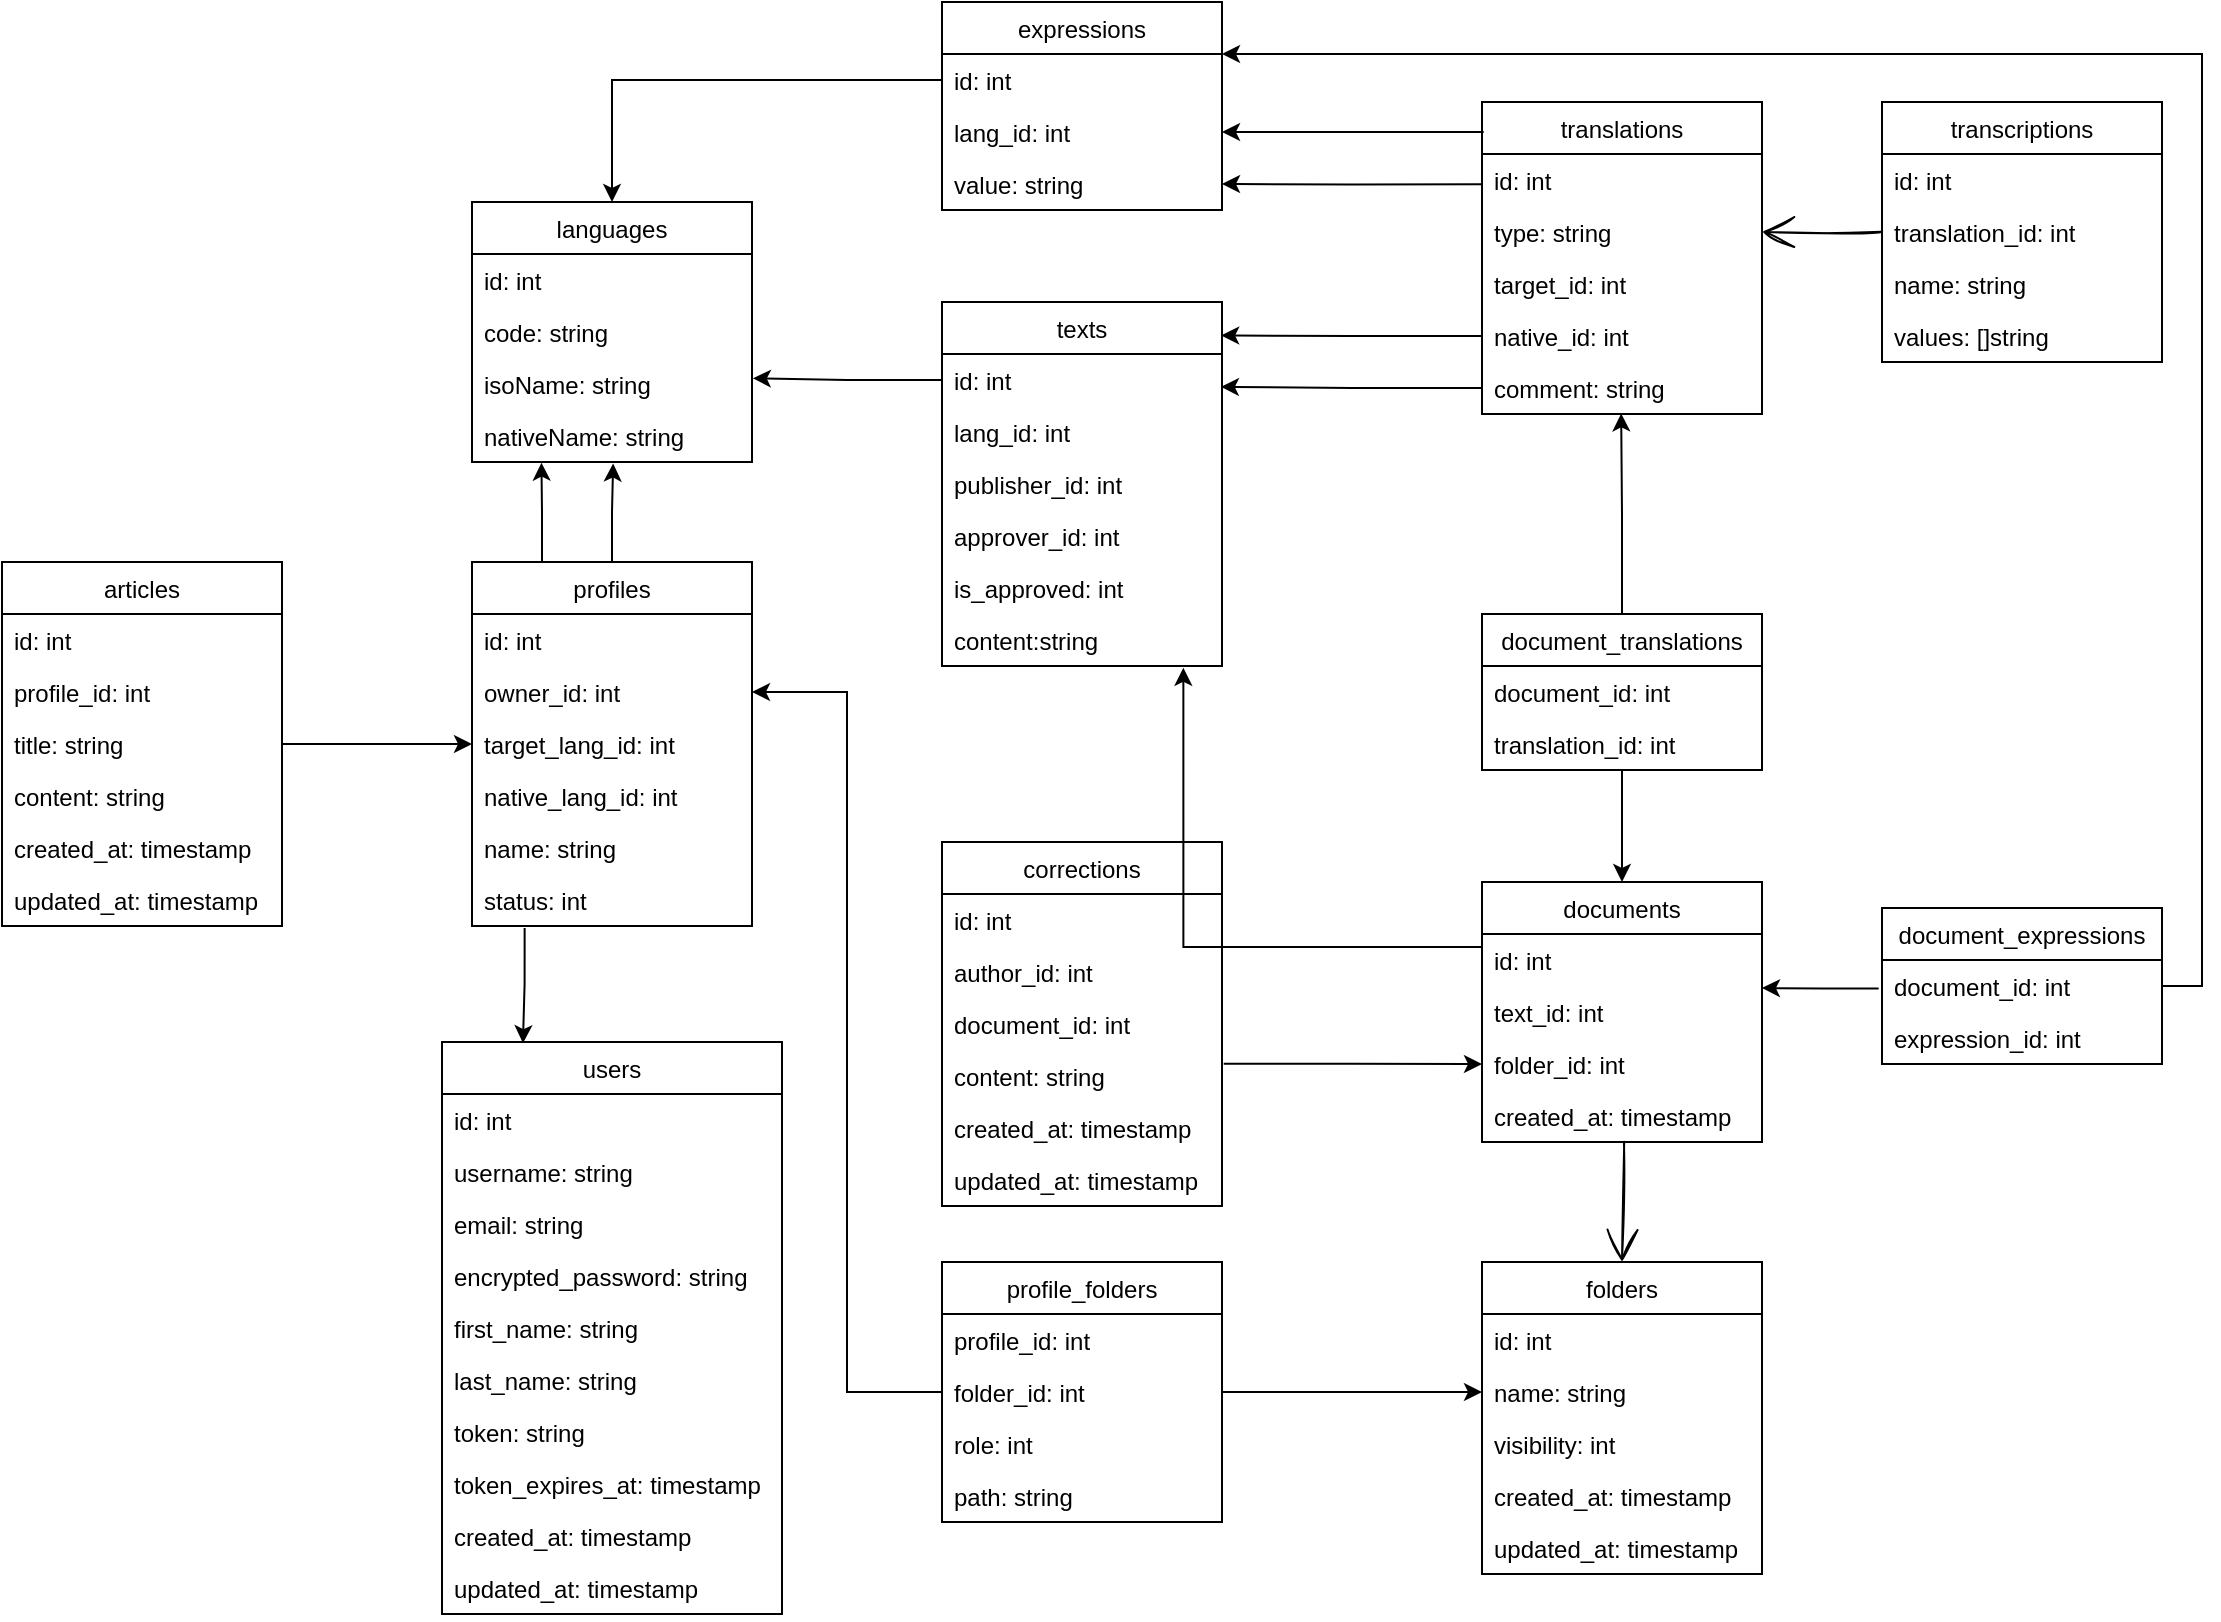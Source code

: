<mxfile version="15.9.6" type="device"><diagram id="mvAOxtE8sacCm3_iKqzY" name="Page-1"><mxGraphModel dx="1901" dy="1501" grid="1" gridSize="10" guides="1" tooltips="1" connect="1" arrows="1" fold="1" page="1" pageScale="1" pageWidth="1169" pageHeight="827" math="0" shadow="0"><root><mxCell id="0"/><mxCell id="1" parent="0"/><mxCell id="fi8LwhViWtIA0PauF1Eq-83" value="users" style="swimlane;fontStyle=0;childLayout=stackLayout;horizontal=1;startSize=26;fillColor=none;horizontalStack=0;resizeParent=1;resizeParentMax=0;resizeLast=0;collapsible=1;marginBottom=0;" parent="1" vertex="1"><mxGeometry x="40" y="450" width="170" height="286" as="geometry"/></mxCell><mxCell id="fi8LwhViWtIA0PauF1Eq-84" value="id: int" style="text;strokeColor=none;fillColor=none;align=left;verticalAlign=top;spacingLeft=4;spacingRight=4;overflow=hidden;rotatable=0;points=[[0,0.5],[1,0.5]];portConstraint=eastwest;" parent="fi8LwhViWtIA0PauF1Eq-83" vertex="1"><mxGeometry y="26" width="170" height="26" as="geometry"/></mxCell><mxCell id="fi8LwhViWtIA0PauF1Eq-85" value="username: string" style="text;strokeColor=none;fillColor=none;align=left;verticalAlign=top;spacingLeft=4;spacingRight=4;overflow=hidden;rotatable=0;points=[[0,0.5],[1,0.5]];portConstraint=eastwest;" parent="fi8LwhViWtIA0PauF1Eq-83" vertex="1"><mxGeometry y="52" width="170" height="26" as="geometry"/></mxCell><mxCell id="fi8LwhViWtIA0PauF1Eq-86" value="email: string" style="text;strokeColor=none;fillColor=none;align=left;verticalAlign=top;spacingLeft=4;spacingRight=4;overflow=hidden;rotatable=0;points=[[0,0.5],[1,0.5]];portConstraint=eastwest;" parent="fi8LwhViWtIA0PauF1Eq-83" vertex="1"><mxGeometry y="78" width="170" height="26" as="geometry"/></mxCell><mxCell id="fi8LwhViWtIA0PauF1Eq-87" value="encrypted_password: string" style="text;strokeColor=none;fillColor=none;align=left;verticalAlign=top;spacingLeft=4;spacingRight=4;overflow=hidden;rotatable=0;points=[[0,0.5],[1,0.5]];portConstraint=eastwest;" parent="fi8LwhViWtIA0PauF1Eq-83" vertex="1"><mxGeometry y="104" width="170" height="26" as="geometry"/></mxCell><mxCell id="fi8LwhViWtIA0PauF1Eq-172" value="first_name: string" style="text;strokeColor=none;fillColor=none;align=left;verticalAlign=top;spacingLeft=4;spacingRight=4;overflow=hidden;rotatable=0;points=[[0,0.5],[1,0.5]];portConstraint=eastwest;" parent="fi8LwhViWtIA0PauF1Eq-83" vertex="1"><mxGeometry y="130" width="170" height="26" as="geometry"/></mxCell><mxCell id="fi8LwhViWtIA0PauF1Eq-171" value="last_name: string" style="text;strokeColor=none;fillColor=none;align=left;verticalAlign=top;spacingLeft=4;spacingRight=4;overflow=hidden;rotatable=0;points=[[0,0.5],[1,0.5]];portConstraint=eastwest;" parent="fi8LwhViWtIA0PauF1Eq-83" vertex="1"><mxGeometry y="156" width="170" height="26" as="geometry"/></mxCell><mxCell id="fi8LwhViWtIA0PauF1Eq-88" value="token: string" style="text;strokeColor=none;fillColor=none;align=left;verticalAlign=top;spacingLeft=4;spacingRight=4;overflow=hidden;rotatable=0;points=[[0,0.5],[1,0.5]];portConstraint=eastwest;" parent="fi8LwhViWtIA0PauF1Eq-83" vertex="1"><mxGeometry y="182" width="170" height="26" as="geometry"/></mxCell><mxCell id="fi8LwhViWtIA0PauF1Eq-89" value="token_expires_at: timestamp" style="text;strokeColor=none;fillColor=none;align=left;verticalAlign=top;spacingLeft=4;spacingRight=4;overflow=hidden;rotatable=0;points=[[0,0.5],[1,0.5]];portConstraint=eastwest;" parent="fi8LwhViWtIA0PauF1Eq-83" vertex="1"><mxGeometry y="208" width="170" height="26" as="geometry"/></mxCell><mxCell id="fi8LwhViWtIA0PauF1Eq-90" value="created_at: timestamp" style="text;strokeColor=none;fillColor=none;align=left;verticalAlign=top;spacingLeft=4;spacingRight=4;overflow=hidden;rotatable=0;points=[[0,0.5],[1,0.5]];portConstraint=eastwest;" parent="fi8LwhViWtIA0PauF1Eq-83" vertex="1"><mxGeometry y="234" width="170" height="26" as="geometry"/></mxCell><mxCell id="fi8LwhViWtIA0PauF1Eq-91" value="updated_at: timestamp" style="text;strokeColor=none;fillColor=none;align=left;verticalAlign=top;spacingLeft=4;spacingRight=4;overflow=hidden;rotatable=0;points=[[0,0.5],[1,0.5]];portConstraint=eastwest;" parent="fi8LwhViWtIA0PauF1Eq-83" vertex="1"><mxGeometry y="260" width="170" height="26" as="geometry"/></mxCell><mxCell id="fi8LwhViWtIA0PauF1Eq-175" style="edgeStyle=orthogonalEdgeStyle;rounded=0;orthogonalLoop=1;jettySize=auto;html=1;entryX=0.238;entryY=0.002;entryDx=0;entryDy=0;exitX=0.188;exitY=1.038;exitDx=0;exitDy=0;exitPerimeter=0;entryPerimeter=0;" parent="1" source="fi8LwhViWtIA0PauF1Eq-97" target="fi8LwhViWtIA0PauF1Eq-83" edge="1"><mxGeometry relative="1" as="geometry"/></mxCell><mxCell id="fi8LwhViWtIA0PauF1Eq-183" style="edgeStyle=orthogonalEdgeStyle;rounded=0;orthogonalLoop=1;jettySize=auto;html=1;entryX=0.504;entryY=1.029;entryDx=0;entryDy=0;entryPerimeter=0;" parent="1" source="fi8LwhViWtIA0PauF1Eq-92" target="fi8LwhViWtIA0PauF1Eq-154" edge="1"><mxGeometry relative="1" as="geometry"/></mxCell><mxCell id="fi8LwhViWtIA0PauF1Eq-92" value="profiles" style="swimlane;fontStyle=0;childLayout=stackLayout;horizontal=1;startSize=26;fillColor=none;horizontalStack=0;resizeParent=1;resizeParentMax=0;resizeLast=0;collapsible=1;marginBottom=0;" parent="1" vertex="1"><mxGeometry x="55" y="210" width="140" height="182" as="geometry"/></mxCell><mxCell id="fi8LwhViWtIA0PauF1Eq-93" value="id: int" style="text;strokeColor=none;fillColor=none;align=left;verticalAlign=top;spacingLeft=4;spacingRight=4;overflow=hidden;rotatable=0;points=[[0,0.5],[1,0.5]];portConstraint=eastwest;" parent="fi8LwhViWtIA0PauF1Eq-92" vertex="1"><mxGeometry y="26" width="140" height="26" as="geometry"/></mxCell><mxCell id="fi8LwhViWtIA0PauF1Eq-128" value="owner_id: int" style="text;strokeColor=none;fillColor=none;align=left;verticalAlign=top;spacingLeft=4;spacingRight=4;overflow=hidden;rotatable=0;points=[[0,0.5],[1,0.5]];portConstraint=eastwest;" parent="fi8LwhViWtIA0PauF1Eq-92" vertex="1"><mxGeometry y="52" width="140" height="26" as="geometry"/></mxCell><mxCell id="fi8LwhViWtIA0PauF1Eq-94" value="target_lang_id: int" style="text;strokeColor=none;fillColor=none;align=left;verticalAlign=top;spacingLeft=4;spacingRight=4;overflow=hidden;rotatable=0;points=[[0,0.5],[1,0.5]];portConstraint=eastwest;" parent="fi8LwhViWtIA0PauF1Eq-92" vertex="1"><mxGeometry y="78" width="140" height="26" as="geometry"/></mxCell><mxCell id="fi8LwhViWtIA0PauF1Eq-95" value="native_lang_id: int" style="text;strokeColor=none;fillColor=none;align=left;verticalAlign=top;spacingLeft=4;spacingRight=4;overflow=hidden;rotatable=0;points=[[0,0.5],[1,0.5]];portConstraint=eastwest;" parent="fi8LwhViWtIA0PauF1Eq-92" vertex="1"><mxGeometry y="104" width="140" height="26" as="geometry"/></mxCell><mxCell id="fi8LwhViWtIA0PauF1Eq-96" value="name: string" style="text;strokeColor=none;fillColor=none;align=left;verticalAlign=top;spacingLeft=4;spacingRight=4;overflow=hidden;rotatable=0;points=[[0,0.5],[1,0.5]];portConstraint=eastwest;" parent="fi8LwhViWtIA0PauF1Eq-92" vertex="1"><mxGeometry y="130" width="140" height="26" as="geometry"/></mxCell><mxCell id="fi8LwhViWtIA0PauF1Eq-97" value="status: int" style="text;strokeColor=none;fillColor=none;align=left;verticalAlign=top;spacingLeft=4;spacingRight=4;overflow=hidden;rotatable=0;points=[[0,0.5],[1,0.5]];portConstraint=eastwest;" parent="fi8LwhViWtIA0PauF1Eq-92" vertex="1"><mxGeometry y="156" width="140" height="26" as="geometry"/></mxCell><mxCell id="fi8LwhViWtIA0PauF1Eq-181" style="edgeStyle=orthogonalEdgeStyle;rounded=0;orthogonalLoop=1;jettySize=auto;html=1;entryX=0;entryY=0.5;entryDx=0;entryDy=0;" parent="1" source="fi8LwhViWtIA0PauF1Eq-98" target="fi8LwhViWtIA0PauF1Eq-105" edge="1"><mxGeometry relative="1" as="geometry"/></mxCell><mxCell id="fi8LwhViWtIA0PauF1Eq-98" value="profile_folders" style="swimlane;fontStyle=0;childLayout=stackLayout;horizontal=1;startSize=26;fillColor=none;horizontalStack=0;resizeParent=1;resizeParentMax=0;resizeLast=0;collapsible=1;marginBottom=0;" parent="1" vertex="1"><mxGeometry x="290" y="560" width="140" height="130" as="geometry"/></mxCell><mxCell id="fi8LwhViWtIA0PauF1Eq-99" value="profile_id: int" style="text;strokeColor=none;fillColor=none;align=left;verticalAlign=top;spacingLeft=4;spacingRight=4;overflow=hidden;rotatable=0;points=[[0,0.5],[1,0.5]];portConstraint=eastwest;" parent="fi8LwhViWtIA0PauF1Eq-98" vertex="1"><mxGeometry y="26" width="140" height="26" as="geometry"/></mxCell><mxCell id="fi8LwhViWtIA0PauF1Eq-100" value="folder_id: int" style="text;strokeColor=none;fillColor=none;align=left;verticalAlign=top;spacingLeft=4;spacingRight=4;overflow=hidden;rotatable=0;points=[[0,0.5],[1,0.5]];portConstraint=eastwest;" parent="fi8LwhViWtIA0PauF1Eq-98" vertex="1"><mxGeometry y="52" width="140" height="26" as="geometry"/></mxCell><mxCell id="fi8LwhViWtIA0PauF1Eq-101" value="role: int" style="text;strokeColor=none;fillColor=none;align=left;verticalAlign=top;spacingLeft=4;spacingRight=4;overflow=hidden;rotatable=0;points=[[0,0.5],[1,0.5]];portConstraint=eastwest;" parent="fi8LwhViWtIA0PauF1Eq-98" vertex="1"><mxGeometry y="78" width="140" height="26" as="geometry"/></mxCell><mxCell id="fi8LwhViWtIA0PauF1Eq-102" value="path: string" style="text;strokeColor=none;fillColor=none;align=left;verticalAlign=top;spacingLeft=4;spacingRight=4;overflow=hidden;rotatable=0;points=[[0,0.5],[1,0.5]];portConstraint=eastwest;" parent="fi8LwhViWtIA0PauF1Eq-98" vertex="1"><mxGeometry y="104" width="140" height="26" as="geometry"/></mxCell><mxCell id="fi8LwhViWtIA0PauF1Eq-103" value="folders" style="swimlane;fontStyle=0;childLayout=stackLayout;horizontal=1;startSize=26;fillColor=none;horizontalStack=0;resizeParent=1;resizeParentMax=0;resizeLast=0;collapsible=1;marginBottom=0;" parent="1" vertex="1"><mxGeometry x="560" y="560" width="140" height="156" as="geometry"/></mxCell><mxCell id="fi8LwhViWtIA0PauF1Eq-104" value="id: int" style="text;strokeColor=none;fillColor=none;align=left;verticalAlign=top;spacingLeft=4;spacingRight=4;overflow=hidden;rotatable=0;points=[[0,0.5],[1,0.5]];portConstraint=eastwest;" parent="fi8LwhViWtIA0PauF1Eq-103" vertex="1"><mxGeometry y="26" width="140" height="26" as="geometry"/></mxCell><mxCell id="fi8LwhViWtIA0PauF1Eq-105" value="name: string" style="text;strokeColor=none;fillColor=none;align=left;verticalAlign=top;spacingLeft=4;spacingRight=4;overflow=hidden;rotatable=0;points=[[0,0.5],[1,0.5]];portConstraint=eastwest;" parent="fi8LwhViWtIA0PauF1Eq-103" vertex="1"><mxGeometry y="52" width="140" height="26" as="geometry"/></mxCell><mxCell id="fi8LwhViWtIA0PauF1Eq-106" value="visibility: int" style="text;strokeColor=none;fillColor=none;align=left;verticalAlign=top;spacingLeft=4;spacingRight=4;overflow=hidden;rotatable=0;points=[[0,0.5],[1,0.5]];portConstraint=eastwest;" parent="fi8LwhViWtIA0PauF1Eq-103" vertex="1"><mxGeometry y="78" width="140" height="26" as="geometry"/></mxCell><mxCell id="fi8LwhViWtIA0PauF1Eq-107" value="created_at: timestamp" style="text;strokeColor=none;fillColor=none;align=left;verticalAlign=top;spacingLeft=4;spacingRight=4;overflow=hidden;rotatable=0;points=[[0,0.5],[1,0.5]];portConstraint=eastwest;" parent="fi8LwhViWtIA0PauF1Eq-103" vertex="1"><mxGeometry y="104" width="140" height="26" as="geometry"/></mxCell><mxCell id="fi8LwhViWtIA0PauF1Eq-108" value="updated_at: timestamp" style="text;strokeColor=none;fillColor=none;align=left;verticalAlign=top;spacingLeft=4;spacingRight=4;overflow=hidden;rotatable=0;points=[[0,0.5],[1,0.5]];portConstraint=eastwest;" parent="fi8LwhViWtIA0PauF1Eq-103" vertex="1"><mxGeometry y="130" width="140" height="26" as="geometry"/></mxCell><mxCell id="fi8LwhViWtIA0PauF1Eq-110" value="documents" style="swimlane;fontStyle=0;childLayout=stackLayout;horizontal=1;startSize=26;fillColor=none;horizontalStack=0;resizeParent=1;resizeParentMax=0;resizeLast=0;collapsible=1;marginBottom=0;" parent="1" vertex="1"><mxGeometry x="560" y="370" width="140" height="130" as="geometry"/></mxCell><mxCell id="fi8LwhViWtIA0PauF1Eq-111" value="id: int" style="text;strokeColor=none;fillColor=none;align=left;verticalAlign=top;spacingLeft=4;spacingRight=4;overflow=hidden;rotatable=0;points=[[0,0.5],[1,0.5]];portConstraint=eastwest;" parent="fi8LwhViWtIA0PauF1Eq-110" vertex="1"><mxGeometry y="26" width="140" height="26" as="geometry"/></mxCell><mxCell id="Rk6RbYQXFMnw8vS6KV_p-39" value="text_id: int" style="text;strokeColor=none;fillColor=none;align=left;verticalAlign=top;spacingLeft=4;spacingRight=4;overflow=hidden;rotatable=0;points=[[0,0.5],[1,0.5]];portConstraint=eastwest;" vertex="1" parent="fi8LwhViWtIA0PauF1Eq-110"><mxGeometry y="52" width="140" height="26" as="geometry"/></mxCell><mxCell id="fi8LwhViWtIA0PauF1Eq-112" value="folder_id: int" style="text;strokeColor=none;fillColor=none;align=left;verticalAlign=top;spacingLeft=4;spacingRight=4;overflow=hidden;rotatable=0;points=[[0,0.5],[1,0.5]];portConstraint=eastwest;" parent="fi8LwhViWtIA0PauF1Eq-110" vertex="1"><mxGeometry y="78" width="140" height="26" as="geometry"/></mxCell><mxCell id="fi8LwhViWtIA0PauF1Eq-113" value="created_at: timestamp" style="text;strokeColor=none;fillColor=none;align=left;verticalAlign=top;spacingLeft=4;spacingRight=4;overflow=hidden;rotatable=0;points=[[0,0.5],[1,0.5]];portConstraint=eastwest;" parent="fi8LwhViWtIA0PauF1Eq-110" vertex="1"><mxGeometry y="104" width="140" height="26" as="geometry"/></mxCell><mxCell id="fi8LwhViWtIA0PauF1Eq-114" value="expressions" style="swimlane;fontStyle=0;childLayout=stackLayout;horizontal=1;startSize=26;fillColor=none;horizontalStack=0;resizeParent=1;resizeParentMax=0;resizeLast=0;collapsible=1;marginBottom=0;" parent="1" vertex="1"><mxGeometry x="290" y="-70" width="140" height="104" as="geometry"/></mxCell><mxCell id="fi8LwhViWtIA0PauF1Eq-115" value="id: int" style="text;strokeColor=none;fillColor=none;align=left;verticalAlign=top;spacingLeft=4;spacingRight=4;overflow=hidden;rotatable=0;points=[[0,0.5],[1,0.5]];portConstraint=eastwest;" parent="fi8LwhViWtIA0PauF1Eq-114" vertex="1"><mxGeometry y="26" width="140" height="26" as="geometry"/></mxCell><mxCell id="fi8LwhViWtIA0PauF1Eq-116" value="lang_id: int" style="text;strokeColor=none;fillColor=none;align=left;verticalAlign=top;spacingLeft=4;spacingRight=4;overflow=hidden;rotatable=0;points=[[0,0.5],[1,0.5]];portConstraint=eastwest;" parent="fi8LwhViWtIA0PauF1Eq-114" vertex="1"><mxGeometry y="52" width="140" height="26" as="geometry"/></mxCell><mxCell id="fi8LwhViWtIA0PauF1Eq-117" value="value: string" style="text;strokeColor=none;fillColor=none;align=left;verticalAlign=top;spacingLeft=4;spacingRight=4;overflow=hidden;rotatable=0;points=[[0,0.5],[1,0.5]];portConstraint=eastwest;" parent="fi8LwhViWtIA0PauF1Eq-114" vertex="1"><mxGeometry y="78" width="140" height="26" as="geometry"/></mxCell><mxCell id="fi8LwhViWtIA0PauF1Eq-150" style="edgeStyle=orthogonalEdgeStyle;rounded=0;orthogonalLoop=1;jettySize=auto;html=1;exitX=-0.012;exitY=0.549;exitDx=0;exitDy=0;exitPerimeter=0;" parent="1" source="fi8LwhViWtIA0PauF1Eq-120" edge="1"><mxGeometry relative="1" as="geometry"><mxPoint x="700" y="423" as="targetPoint"/></mxGeometry></mxCell><mxCell id="fi8LwhViWtIA0PauF1Eq-170" style="edgeStyle=orthogonalEdgeStyle;rounded=0;orthogonalLoop=1;jettySize=auto;html=1;entryX=1;entryY=0.25;entryDx=0;entryDy=0;exitX=1;exitY=0.5;exitDx=0;exitDy=0;" parent="1" source="fi8LwhViWtIA0PauF1Eq-120" target="fi8LwhViWtIA0PauF1Eq-114" edge="1"><mxGeometry relative="1" as="geometry"/></mxCell><mxCell id="fi8LwhViWtIA0PauF1Eq-119" value="document_expressions" style="swimlane;fontStyle=0;childLayout=stackLayout;horizontal=1;startSize=26;fillColor=none;horizontalStack=0;resizeParent=1;resizeParentMax=0;resizeLast=0;collapsible=1;marginBottom=0;" parent="1" vertex="1"><mxGeometry x="760" y="383" width="140" height="78" as="geometry"/></mxCell><mxCell id="fi8LwhViWtIA0PauF1Eq-120" value="document_id: int" style="text;strokeColor=none;fillColor=none;align=left;verticalAlign=top;spacingLeft=4;spacingRight=4;overflow=hidden;rotatable=0;points=[[0,0.5],[1,0.5]];portConstraint=eastwest;" parent="fi8LwhViWtIA0PauF1Eq-119" vertex="1"><mxGeometry y="26" width="140" height="26" as="geometry"/></mxCell><mxCell id="fi8LwhViWtIA0PauF1Eq-121" value="expression_id: int" style="text;strokeColor=none;fillColor=none;align=left;verticalAlign=top;spacingLeft=4;spacingRight=4;overflow=hidden;rotatable=0;points=[[0,0.5],[1,0.5]];portConstraint=eastwest;" parent="fi8LwhViWtIA0PauF1Eq-119" vertex="1"><mxGeometry y="52" width="140" height="26" as="geometry"/></mxCell><mxCell id="fi8LwhViWtIA0PauF1Eq-130" value="translations" style="swimlane;fontStyle=0;childLayout=stackLayout;horizontal=1;startSize=26;fillColor=none;horizontalStack=0;resizeParent=1;resizeParentMax=0;resizeLast=0;collapsible=1;marginBottom=0;" parent="1" vertex="1"><mxGeometry x="560" y="-20" width="140" height="156" as="geometry"/></mxCell><mxCell id="fi8LwhViWtIA0PauF1Eq-131" value="id: int" style="text;strokeColor=none;fillColor=none;align=left;verticalAlign=top;spacingLeft=4;spacingRight=4;overflow=hidden;rotatable=0;points=[[0,0.5],[1,0.5]];portConstraint=eastwest;" parent="fi8LwhViWtIA0PauF1Eq-130" vertex="1"><mxGeometry y="26" width="140" height="26" as="geometry"/></mxCell><mxCell id="Rk6RbYQXFMnw8vS6KV_p-2" value="type: string" style="text;strokeColor=none;fillColor=none;align=left;verticalAlign=top;spacingLeft=4;spacingRight=4;overflow=hidden;rotatable=0;points=[[0,0.5],[1,0.5]];portConstraint=eastwest;" vertex="1" parent="fi8LwhViWtIA0PauF1Eq-130"><mxGeometry y="52" width="140" height="26" as="geometry"/></mxCell><mxCell id="fi8LwhViWtIA0PauF1Eq-132" value="target_id: int" style="text;strokeColor=none;fillColor=none;align=left;verticalAlign=top;spacingLeft=4;spacingRight=4;overflow=hidden;rotatable=0;points=[[0,0.5],[1,0.5]];portConstraint=eastwest;" parent="fi8LwhViWtIA0PauF1Eq-130" vertex="1"><mxGeometry y="78" width="140" height="26" as="geometry"/></mxCell><mxCell id="fi8LwhViWtIA0PauF1Eq-133" value="native_id: int" style="text;strokeColor=none;fillColor=none;align=left;verticalAlign=top;spacingLeft=4;spacingRight=4;overflow=hidden;rotatable=0;points=[[0,0.5],[1,0.5]];portConstraint=eastwest;" parent="fi8LwhViWtIA0PauF1Eq-130" vertex="1"><mxGeometry y="104" width="140" height="26" as="geometry"/></mxCell><mxCell id="fi8LwhViWtIA0PauF1Eq-134" value="comment: string" style="text;strokeColor=none;fillColor=none;align=left;verticalAlign=top;spacingLeft=4;spacingRight=4;overflow=hidden;rotatable=0;points=[[0,0.5],[1,0.5]];portConstraint=eastwest;" parent="fi8LwhViWtIA0PauF1Eq-130" vertex="1"><mxGeometry y="130" width="140" height="26" as="geometry"/></mxCell><mxCell id="fi8LwhViWtIA0PauF1Eq-140" style="edgeStyle=orthogonalEdgeStyle;rounded=0;orthogonalLoop=1;jettySize=auto;html=1;entryX=0.5;entryY=0;entryDx=0;entryDy=0;" parent="1" source="fi8LwhViWtIA0PauF1Eq-135" target="fi8LwhViWtIA0PauF1Eq-110" edge="1"><mxGeometry relative="1" as="geometry"/></mxCell><mxCell id="fi8LwhViWtIA0PauF1Eq-147" style="edgeStyle=orthogonalEdgeStyle;rounded=0;orthogonalLoop=1;jettySize=auto;html=1;entryX=0.497;entryY=0.989;entryDx=0;entryDy=0;exitX=0.5;exitY=0;exitDx=0;exitDy=0;entryPerimeter=0;" parent="1" source="fi8LwhViWtIA0PauF1Eq-135" target="fi8LwhViWtIA0PauF1Eq-134" edge="1"><mxGeometry relative="1" as="geometry"/></mxCell><mxCell id="fi8LwhViWtIA0PauF1Eq-135" value="document_translations" style="swimlane;fontStyle=0;childLayout=stackLayout;horizontal=1;startSize=26;fillColor=none;horizontalStack=0;resizeParent=1;resizeParentMax=0;resizeLast=0;collapsible=1;marginBottom=0;" parent="1" vertex="1"><mxGeometry x="560" y="236" width="140" height="78" as="geometry"/></mxCell><mxCell id="fi8LwhViWtIA0PauF1Eq-136" value="document_id: int" style="text;strokeColor=none;fillColor=none;align=left;verticalAlign=top;spacingLeft=4;spacingRight=4;overflow=hidden;rotatable=0;points=[[0,0.5],[1,0.5]];portConstraint=eastwest;" parent="fi8LwhViWtIA0PauF1Eq-135" vertex="1"><mxGeometry y="26" width="140" height="26" as="geometry"/></mxCell><mxCell id="fi8LwhViWtIA0PauF1Eq-137" value="translation_id: int" style="text;strokeColor=none;fillColor=none;align=left;verticalAlign=top;spacingLeft=4;spacingRight=4;overflow=hidden;rotatable=0;points=[[0,0.5],[1,0.5]];portConstraint=eastwest;" parent="fi8LwhViWtIA0PauF1Eq-135" vertex="1"><mxGeometry y="52" width="140" height="26" as="geometry"/></mxCell><mxCell id="fi8LwhViWtIA0PauF1Eq-148" style="edgeStyle=orthogonalEdgeStyle;rounded=0;orthogonalLoop=1;jettySize=auto;html=1;entryX=1;entryY=0.5;entryDx=0;entryDy=0;exitX=0.006;exitY=0.096;exitDx=0;exitDy=0;exitPerimeter=0;" parent="1" source="fi8LwhViWtIA0PauF1Eq-130" target="fi8LwhViWtIA0PauF1Eq-116" edge="1"><mxGeometry relative="1" as="geometry"/></mxCell><mxCell id="fi8LwhViWtIA0PauF1Eq-149" style="edgeStyle=orthogonalEdgeStyle;rounded=0;orthogonalLoop=1;jettySize=auto;html=1;entryX=1;entryY=0.5;entryDx=0;entryDy=0;exitX=-0.001;exitY=0.583;exitDx=0;exitDy=0;exitPerimeter=0;" parent="1" source="fi8LwhViWtIA0PauF1Eq-131" target="fi8LwhViWtIA0PauF1Eq-117" edge="1"><mxGeometry relative="1" as="geometry"/></mxCell><mxCell id="fi8LwhViWtIA0PauF1Eq-151" value="languages" style="swimlane;fontStyle=0;childLayout=stackLayout;horizontal=1;startSize=26;fillColor=none;horizontalStack=0;resizeParent=1;resizeParentMax=0;resizeLast=0;collapsible=1;marginBottom=0;" parent="1" vertex="1"><mxGeometry x="55" y="30" width="140" height="130" as="geometry"/></mxCell><mxCell id="fi8LwhViWtIA0PauF1Eq-152" value="id: int" style="text;strokeColor=none;fillColor=none;align=left;verticalAlign=top;spacingLeft=4;spacingRight=4;overflow=hidden;rotatable=0;points=[[0,0.5],[1,0.5]];portConstraint=eastwest;" parent="fi8LwhViWtIA0PauF1Eq-151" vertex="1"><mxGeometry y="26" width="140" height="26" as="geometry"/></mxCell><mxCell id="fi8LwhViWtIA0PauF1Eq-155" value="code: string" style="text;strokeColor=none;fillColor=none;align=left;verticalAlign=top;spacingLeft=4;spacingRight=4;overflow=hidden;rotatable=0;points=[[0,0.5],[1,0.5]];portConstraint=eastwest;" parent="fi8LwhViWtIA0PauF1Eq-151" vertex="1"><mxGeometry y="52" width="140" height="26" as="geometry"/></mxCell><mxCell id="fi8LwhViWtIA0PauF1Eq-153" value="isoName: string" style="text;strokeColor=none;fillColor=none;align=left;verticalAlign=top;spacingLeft=4;spacingRight=4;overflow=hidden;rotatable=0;points=[[0,0.5],[1,0.5]];portConstraint=eastwest;" parent="fi8LwhViWtIA0PauF1Eq-151" vertex="1"><mxGeometry y="78" width="140" height="26" as="geometry"/></mxCell><mxCell id="fi8LwhViWtIA0PauF1Eq-154" value="nativeName: string" style="text;strokeColor=none;fillColor=none;align=left;verticalAlign=top;spacingLeft=4;spacingRight=4;overflow=hidden;rotatable=0;points=[[0,0.5],[1,0.5]];portConstraint=eastwest;" parent="fi8LwhViWtIA0PauF1Eq-151" vertex="1"><mxGeometry y="104" width="140" height="26" as="geometry"/></mxCell><mxCell id="fi8LwhViWtIA0PauF1Eq-169" style="edgeStyle=orthogonalEdgeStyle;rounded=0;orthogonalLoop=1;jettySize=auto;html=1;entryX=1.003;entryY=0.39;entryDx=0;entryDy=0;entryPerimeter=0;exitX=0;exitY=0.5;exitDx=0;exitDy=0;" parent="1" source="fi8LwhViWtIA0PauF1Eq-160" target="fi8LwhViWtIA0PauF1Eq-153" edge="1"><mxGeometry relative="1" as="geometry"/></mxCell><mxCell id="fi8LwhViWtIA0PauF1Eq-159" value="texts" style="swimlane;fontStyle=0;childLayout=stackLayout;horizontal=1;startSize=26;fillColor=none;horizontalStack=0;resizeParent=1;resizeParentMax=0;resizeLast=0;collapsible=1;marginBottom=0;" parent="1" vertex="1"><mxGeometry x="290" y="80" width="140" height="182" as="geometry"/></mxCell><mxCell id="fi8LwhViWtIA0PauF1Eq-160" value="id: int" style="text;strokeColor=none;fillColor=none;align=left;verticalAlign=top;spacingLeft=4;spacingRight=4;overflow=hidden;rotatable=0;points=[[0,0.5],[1,0.5]];portConstraint=eastwest;" parent="fi8LwhViWtIA0PauF1Eq-159" vertex="1"><mxGeometry y="26" width="140" height="26" as="geometry"/></mxCell><mxCell id="fi8LwhViWtIA0PauF1Eq-162" value="lang_id: int" style="text;strokeColor=none;fillColor=none;align=left;verticalAlign=top;spacingLeft=4;spacingRight=4;overflow=hidden;rotatable=0;points=[[0,0.5],[1,0.5]];portConstraint=eastwest;" parent="fi8LwhViWtIA0PauF1Eq-159" vertex="1"><mxGeometry y="52" width="140" height="26" as="geometry"/></mxCell><mxCell id="Rk6RbYQXFMnw8vS6KV_p-36" value="publisher_id: int" style="text;strokeColor=none;fillColor=none;align=left;verticalAlign=top;spacingLeft=4;spacingRight=4;overflow=hidden;rotatable=0;points=[[0,0.5],[1,0.5]];portConstraint=eastwest;" vertex="1" parent="fi8LwhViWtIA0PauF1Eq-159"><mxGeometry y="78" width="140" height="26" as="geometry"/></mxCell><mxCell id="Rk6RbYQXFMnw8vS6KV_p-37" value="approver_id: int" style="text;strokeColor=none;fillColor=none;align=left;verticalAlign=top;spacingLeft=4;spacingRight=4;overflow=hidden;rotatable=0;points=[[0,0.5],[1,0.5]];portConstraint=eastwest;" vertex="1" parent="fi8LwhViWtIA0PauF1Eq-159"><mxGeometry y="104" width="140" height="26" as="geometry"/></mxCell><mxCell id="Rk6RbYQXFMnw8vS6KV_p-38" value="is_approved: int" style="text;strokeColor=none;fillColor=none;align=left;verticalAlign=top;spacingLeft=4;spacingRight=4;overflow=hidden;rotatable=0;points=[[0,0.5],[1,0.5]];portConstraint=eastwest;" vertex="1" parent="fi8LwhViWtIA0PauF1Eq-159"><mxGeometry y="130" width="140" height="26" as="geometry"/></mxCell><mxCell id="fi8LwhViWtIA0PauF1Eq-161" value="content:string" style="text;strokeColor=none;fillColor=none;align=left;verticalAlign=top;spacingLeft=4;spacingRight=4;overflow=hidden;rotatable=0;points=[[0,0.5],[1,0.5]];portConstraint=eastwest;" parent="fi8LwhViWtIA0PauF1Eq-159" vertex="1"><mxGeometry y="156" width="140" height="26" as="geometry"/></mxCell><mxCell id="fi8LwhViWtIA0PauF1Eq-168" style="edgeStyle=orthogonalEdgeStyle;rounded=0;orthogonalLoop=1;jettySize=auto;html=1;entryX=0.862;entryY=1.034;entryDx=0;entryDy=0;entryPerimeter=0;exitX=0;exitY=0.25;exitDx=0;exitDy=0;" parent="1" source="fi8LwhViWtIA0PauF1Eq-110" target="fi8LwhViWtIA0PauF1Eq-161" edge="1"><mxGeometry relative="1" as="geometry"/></mxCell><mxCell id="fi8LwhViWtIA0PauF1Eq-163" value="corrections" style="swimlane;fontStyle=0;childLayout=stackLayout;horizontal=1;startSize=26;fillColor=none;horizontalStack=0;resizeParent=1;resizeParentMax=0;resizeLast=0;collapsible=1;marginBottom=0;" parent="1" vertex="1"><mxGeometry x="290" y="350" width="140" height="182" as="geometry"/></mxCell><mxCell id="fi8LwhViWtIA0PauF1Eq-164" value="id: int" style="text;strokeColor=none;fillColor=none;align=left;verticalAlign=top;spacingLeft=4;spacingRight=4;overflow=hidden;rotatable=0;points=[[0,0.5],[1,0.5]];portConstraint=eastwest;" parent="fi8LwhViWtIA0PauF1Eq-163" vertex="1"><mxGeometry y="26" width="140" height="26" as="geometry"/></mxCell><mxCell id="fi8LwhViWtIA0PauF1Eq-165" value="author_id: int" style="text;strokeColor=none;fillColor=none;align=left;verticalAlign=top;spacingLeft=4;spacingRight=4;overflow=hidden;rotatable=0;points=[[0,0.5],[1,0.5]];portConstraint=eastwest;" parent="fi8LwhViWtIA0PauF1Eq-163" vertex="1"><mxGeometry y="52" width="140" height="26" as="geometry"/></mxCell><mxCell id="Rk6RbYQXFMnw8vS6KV_p-42" value="document_id: int" style="text;strokeColor=none;fillColor=none;align=left;verticalAlign=top;spacingLeft=4;spacingRight=4;overflow=hidden;rotatable=0;points=[[0,0.5],[1,0.5]];portConstraint=eastwest;" vertex="1" parent="fi8LwhViWtIA0PauF1Eq-163"><mxGeometry y="78" width="140" height="26" as="geometry"/></mxCell><mxCell id="Rk6RbYQXFMnw8vS6KV_p-35" value="content: string" style="text;strokeColor=none;fillColor=none;align=left;verticalAlign=top;spacingLeft=4;spacingRight=4;overflow=hidden;rotatable=0;points=[[0,0.5],[1,0.5]];portConstraint=eastwest;" vertex="1" parent="fi8LwhViWtIA0PauF1Eq-163"><mxGeometry y="104" width="140" height="26" as="geometry"/></mxCell><mxCell id="Rk6RbYQXFMnw8vS6KV_p-43" value="created_at: timestamp" style="text;strokeColor=none;fillColor=none;align=left;verticalAlign=top;spacingLeft=4;spacingRight=4;overflow=hidden;rotatable=0;points=[[0,0.5],[1,0.5]];portConstraint=eastwest;" vertex="1" parent="fi8LwhViWtIA0PauF1Eq-163"><mxGeometry y="130" width="140" height="26" as="geometry"/></mxCell><mxCell id="Rk6RbYQXFMnw8vS6KV_p-44" value="updated_at: timestamp" style="text;strokeColor=none;fillColor=none;align=left;verticalAlign=top;spacingLeft=4;spacingRight=4;overflow=hidden;rotatable=0;points=[[0,0.5],[1,0.5]];portConstraint=eastwest;" vertex="1" parent="fi8LwhViWtIA0PauF1Eq-163"><mxGeometry y="156" width="140" height="26" as="geometry"/></mxCell><mxCell id="fi8LwhViWtIA0PauF1Eq-167" style="edgeStyle=orthogonalEdgeStyle;rounded=0;orthogonalLoop=1;jettySize=auto;html=1;exitX=1.006;exitY=0.266;exitDx=0;exitDy=0;exitPerimeter=0;entryX=0;entryY=0.5;entryDx=0;entryDy=0;" parent="1" source="Rk6RbYQXFMnw8vS6KV_p-35" target="fi8LwhViWtIA0PauF1Eq-112" edge="1"><mxGeometry relative="1" as="geometry"><mxPoint x="550" y="465" as="targetPoint"/></mxGeometry></mxCell><mxCell id="fi8LwhViWtIA0PauF1Eq-173" style="edgeStyle=orthogonalEdgeStyle;rounded=0;orthogonalLoop=1;jettySize=auto;html=1;entryX=0.5;entryY=0;entryDx=0;entryDy=0;" parent="1" source="fi8LwhViWtIA0PauF1Eq-115" target="fi8LwhViWtIA0PauF1Eq-151" edge="1"><mxGeometry relative="1" as="geometry"/></mxCell><mxCell id="fi8LwhViWtIA0PauF1Eq-178" style="edgeStyle=orthogonalEdgeStyle;rounded=0;orthogonalLoop=1;jettySize=auto;html=1;entryX=0.248;entryY=1.013;entryDx=0;entryDy=0;exitX=0.25;exitY=0;exitDx=0;exitDy=0;entryPerimeter=0;" parent="1" source="fi8LwhViWtIA0PauF1Eq-92" target="fi8LwhViWtIA0PauF1Eq-154" edge="1"><mxGeometry relative="1" as="geometry"/></mxCell><mxCell id="fi8LwhViWtIA0PauF1Eq-182" style="edgeStyle=orthogonalEdgeStyle;rounded=0;orthogonalLoop=1;jettySize=auto;html=1;entryX=1;entryY=0.5;entryDx=0;entryDy=0;" parent="1" source="fi8LwhViWtIA0PauF1Eq-100" target="fi8LwhViWtIA0PauF1Eq-128" edge="1"><mxGeometry relative="1" as="geometry"/></mxCell><mxCell id="fi8LwhViWtIA0PauF1Eq-184" value="transcriptions" style="swimlane;fontStyle=0;childLayout=stackLayout;horizontal=1;startSize=26;fillColor=none;horizontalStack=0;resizeParent=1;resizeParentMax=0;resizeLast=0;collapsible=1;marginBottom=0;" parent="1" vertex="1"><mxGeometry x="760" y="-20" width="140" height="130" as="geometry"/></mxCell><mxCell id="fi8LwhViWtIA0PauF1Eq-185" value="id: int" style="text;strokeColor=none;fillColor=none;align=left;verticalAlign=top;spacingLeft=4;spacingRight=4;overflow=hidden;rotatable=0;points=[[0,0.5],[1,0.5]];portConstraint=eastwest;" parent="fi8LwhViWtIA0PauF1Eq-184" vertex="1"><mxGeometry y="26" width="140" height="26" as="geometry"/></mxCell><mxCell id="fi8LwhViWtIA0PauF1Eq-186" value="translation_id: int" style="text;strokeColor=none;fillColor=none;align=left;verticalAlign=top;spacingLeft=4;spacingRight=4;overflow=hidden;rotatable=0;points=[[0,0.5],[1,0.5]];portConstraint=eastwest;" parent="fi8LwhViWtIA0PauF1Eq-184" vertex="1"><mxGeometry y="52" width="140" height="26" as="geometry"/></mxCell><mxCell id="fi8LwhViWtIA0PauF1Eq-190" value="name: string" style="text;strokeColor=none;fillColor=none;align=left;verticalAlign=top;spacingLeft=4;spacingRight=4;overflow=hidden;rotatable=0;points=[[0,0.5],[1,0.5]];portConstraint=eastwest;" parent="fi8LwhViWtIA0PauF1Eq-184" vertex="1"><mxGeometry y="78" width="140" height="26" as="geometry"/></mxCell><mxCell id="fi8LwhViWtIA0PauF1Eq-187" value="values: []string" style="text;strokeColor=none;fillColor=none;align=left;verticalAlign=top;spacingLeft=4;spacingRight=4;overflow=hidden;rotatable=0;points=[[0,0.5],[1,0.5]];portConstraint=eastwest;" parent="fi8LwhViWtIA0PauF1Eq-184" vertex="1"><mxGeometry y="104" width="140" height="26" as="geometry"/></mxCell><mxCell id="fi8LwhViWtIA0PauF1Eq-192" value="articles" style="swimlane;fontStyle=0;childLayout=stackLayout;horizontal=1;startSize=26;fillColor=none;horizontalStack=0;resizeParent=1;resizeParentMax=0;resizeLast=0;collapsible=1;marginBottom=0;" parent="1" vertex="1"><mxGeometry x="-180" y="210" width="140" height="182" as="geometry"/></mxCell><mxCell id="fi8LwhViWtIA0PauF1Eq-193" value="id: int" style="text;strokeColor=none;fillColor=none;align=left;verticalAlign=top;spacingLeft=4;spacingRight=4;overflow=hidden;rotatable=0;points=[[0,0.5],[1,0.5]];portConstraint=eastwest;" parent="fi8LwhViWtIA0PauF1Eq-192" vertex="1"><mxGeometry y="26" width="140" height="26" as="geometry"/></mxCell><mxCell id="fi8LwhViWtIA0PauF1Eq-194" value="profile_id: int" style="text;strokeColor=none;fillColor=none;align=left;verticalAlign=top;spacingLeft=4;spacingRight=4;overflow=hidden;rotatable=0;points=[[0,0.5],[1,0.5]];portConstraint=eastwest;" parent="fi8LwhViWtIA0PauF1Eq-192" vertex="1"><mxGeometry y="52" width="140" height="26" as="geometry"/></mxCell><mxCell id="fi8LwhViWtIA0PauF1Eq-195" value="title: string" style="text;strokeColor=none;fillColor=none;align=left;verticalAlign=top;spacingLeft=4;spacingRight=4;overflow=hidden;rotatable=0;points=[[0,0.5],[1,0.5]];portConstraint=eastwest;" parent="fi8LwhViWtIA0PauF1Eq-192" vertex="1"><mxGeometry y="78" width="140" height="26" as="geometry"/></mxCell><mxCell id="fi8LwhViWtIA0PauF1Eq-196" value="content: string" style="text;strokeColor=none;fillColor=none;align=left;verticalAlign=top;spacingLeft=4;spacingRight=4;overflow=hidden;rotatable=0;points=[[0,0.5],[1,0.5]];portConstraint=eastwest;" parent="fi8LwhViWtIA0PauF1Eq-192" vertex="1"><mxGeometry y="104" width="140" height="26" as="geometry"/></mxCell><mxCell id="fi8LwhViWtIA0PauF1Eq-197" value="created_at: timestamp" style="text;strokeColor=none;fillColor=none;align=left;verticalAlign=top;spacingLeft=4;spacingRight=4;overflow=hidden;rotatable=0;points=[[0,0.5],[1,0.5]];portConstraint=eastwest;" parent="fi8LwhViWtIA0PauF1Eq-192" vertex="1"><mxGeometry y="130" width="140" height="26" as="geometry"/></mxCell><mxCell id="fi8LwhViWtIA0PauF1Eq-198" value="updated_at: timestamp" style="text;strokeColor=none;fillColor=none;align=left;verticalAlign=top;spacingLeft=4;spacingRight=4;overflow=hidden;rotatable=0;points=[[0,0.5],[1,0.5]];portConstraint=eastwest;" parent="fi8LwhViWtIA0PauF1Eq-192" vertex="1"><mxGeometry y="156" width="140" height="26" as="geometry"/></mxCell><mxCell id="fi8LwhViWtIA0PauF1Eq-200" style="edgeStyle=orthogonalEdgeStyle;rounded=0;orthogonalLoop=1;jettySize=auto;html=1;entryX=0;entryY=0.5;entryDx=0;entryDy=0;exitX=1;exitY=0.5;exitDx=0;exitDy=0;" parent="1" source="fi8LwhViWtIA0PauF1Eq-195" target="fi8LwhViWtIA0PauF1Eq-94" edge="1"><mxGeometry relative="1" as="geometry"/></mxCell><mxCell id="Rk6RbYQXFMnw8vS6KV_p-22" style="edgeStyle=none;curved=1;rounded=0;sketch=1;hachureGap=4;orthogonalLoop=1;jettySize=auto;html=1;exitX=0.507;exitY=1;exitDx=0;exitDy=0;entryX=0.5;entryY=0;entryDx=0;entryDy=0;fontFamily=Architects Daughter;fontSource=https%3A%2F%2Ffonts.googleapis.com%2Fcss%3Ffamily%3DArchitects%2BDaughter;fontSize=16;endArrow=open;startSize=14;endSize=14;sourcePerimeterSpacing=8;targetPerimeterSpacing=8;exitPerimeter=0;" edge="1" parent="1" source="fi8LwhViWtIA0PauF1Eq-113" target="fi8LwhViWtIA0PauF1Eq-103"><mxGeometry relative="1" as="geometry"/></mxCell><mxCell id="Rk6RbYQXFMnw8vS6KV_p-33" style="edgeStyle=orthogonalEdgeStyle;rounded=0;orthogonalLoop=1;jettySize=auto;html=1;exitX=0;exitY=0.5;exitDx=0;exitDy=0;entryX=0.996;entryY=0.632;entryDx=0;entryDy=0;entryPerimeter=0;" edge="1" parent="1" source="fi8LwhViWtIA0PauF1Eq-134" target="fi8LwhViWtIA0PauF1Eq-160"><mxGeometry relative="1" as="geometry"><mxPoint x="430" y="220" as="sourcePoint"/><mxPoint x="490" y="121" as="targetPoint"/></mxGeometry></mxCell><mxCell id="Rk6RbYQXFMnw8vS6KV_p-34" style="edgeStyle=orthogonalEdgeStyle;rounded=0;orthogonalLoop=1;jettySize=auto;html=1;entryX=0.997;entryY=0.092;entryDx=0;entryDy=0;exitX=0;exitY=0.5;exitDx=0;exitDy=0;entryPerimeter=0;" edge="1" parent="1" source="fi8LwhViWtIA0PauF1Eq-133" target="fi8LwhViWtIA0PauF1Eq-159"><mxGeometry relative="1" as="geometry"><mxPoint x="440" y="230" as="sourcePoint"/><mxPoint x="400.7" y="162.908" as="targetPoint"/></mxGeometry></mxCell><mxCell id="Rk6RbYQXFMnw8vS6KV_p-45" style="edgeStyle=none;curved=1;rounded=0;sketch=1;hachureGap=4;orthogonalLoop=1;jettySize=auto;html=1;exitX=0;exitY=0.5;exitDx=0;exitDy=0;entryX=1;entryY=0.5;entryDx=0;entryDy=0;fontFamily=Architects Daughter;fontSource=https%3A%2F%2Ffonts.googleapis.com%2Fcss%3Ffamily%3DArchitects%2BDaughter;fontSize=16;endArrow=open;startSize=14;endSize=14;sourcePerimeterSpacing=8;targetPerimeterSpacing=8;" edge="1" parent="1" source="fi8LwhViWtIA0PauF1Eq-186" target="Rk6RbYQXFMnw8vS6KV_p-2"><mxGeometry relative="1" as="geometry"/></mxCell></root></mxGraphModel></diagram></mxfile>